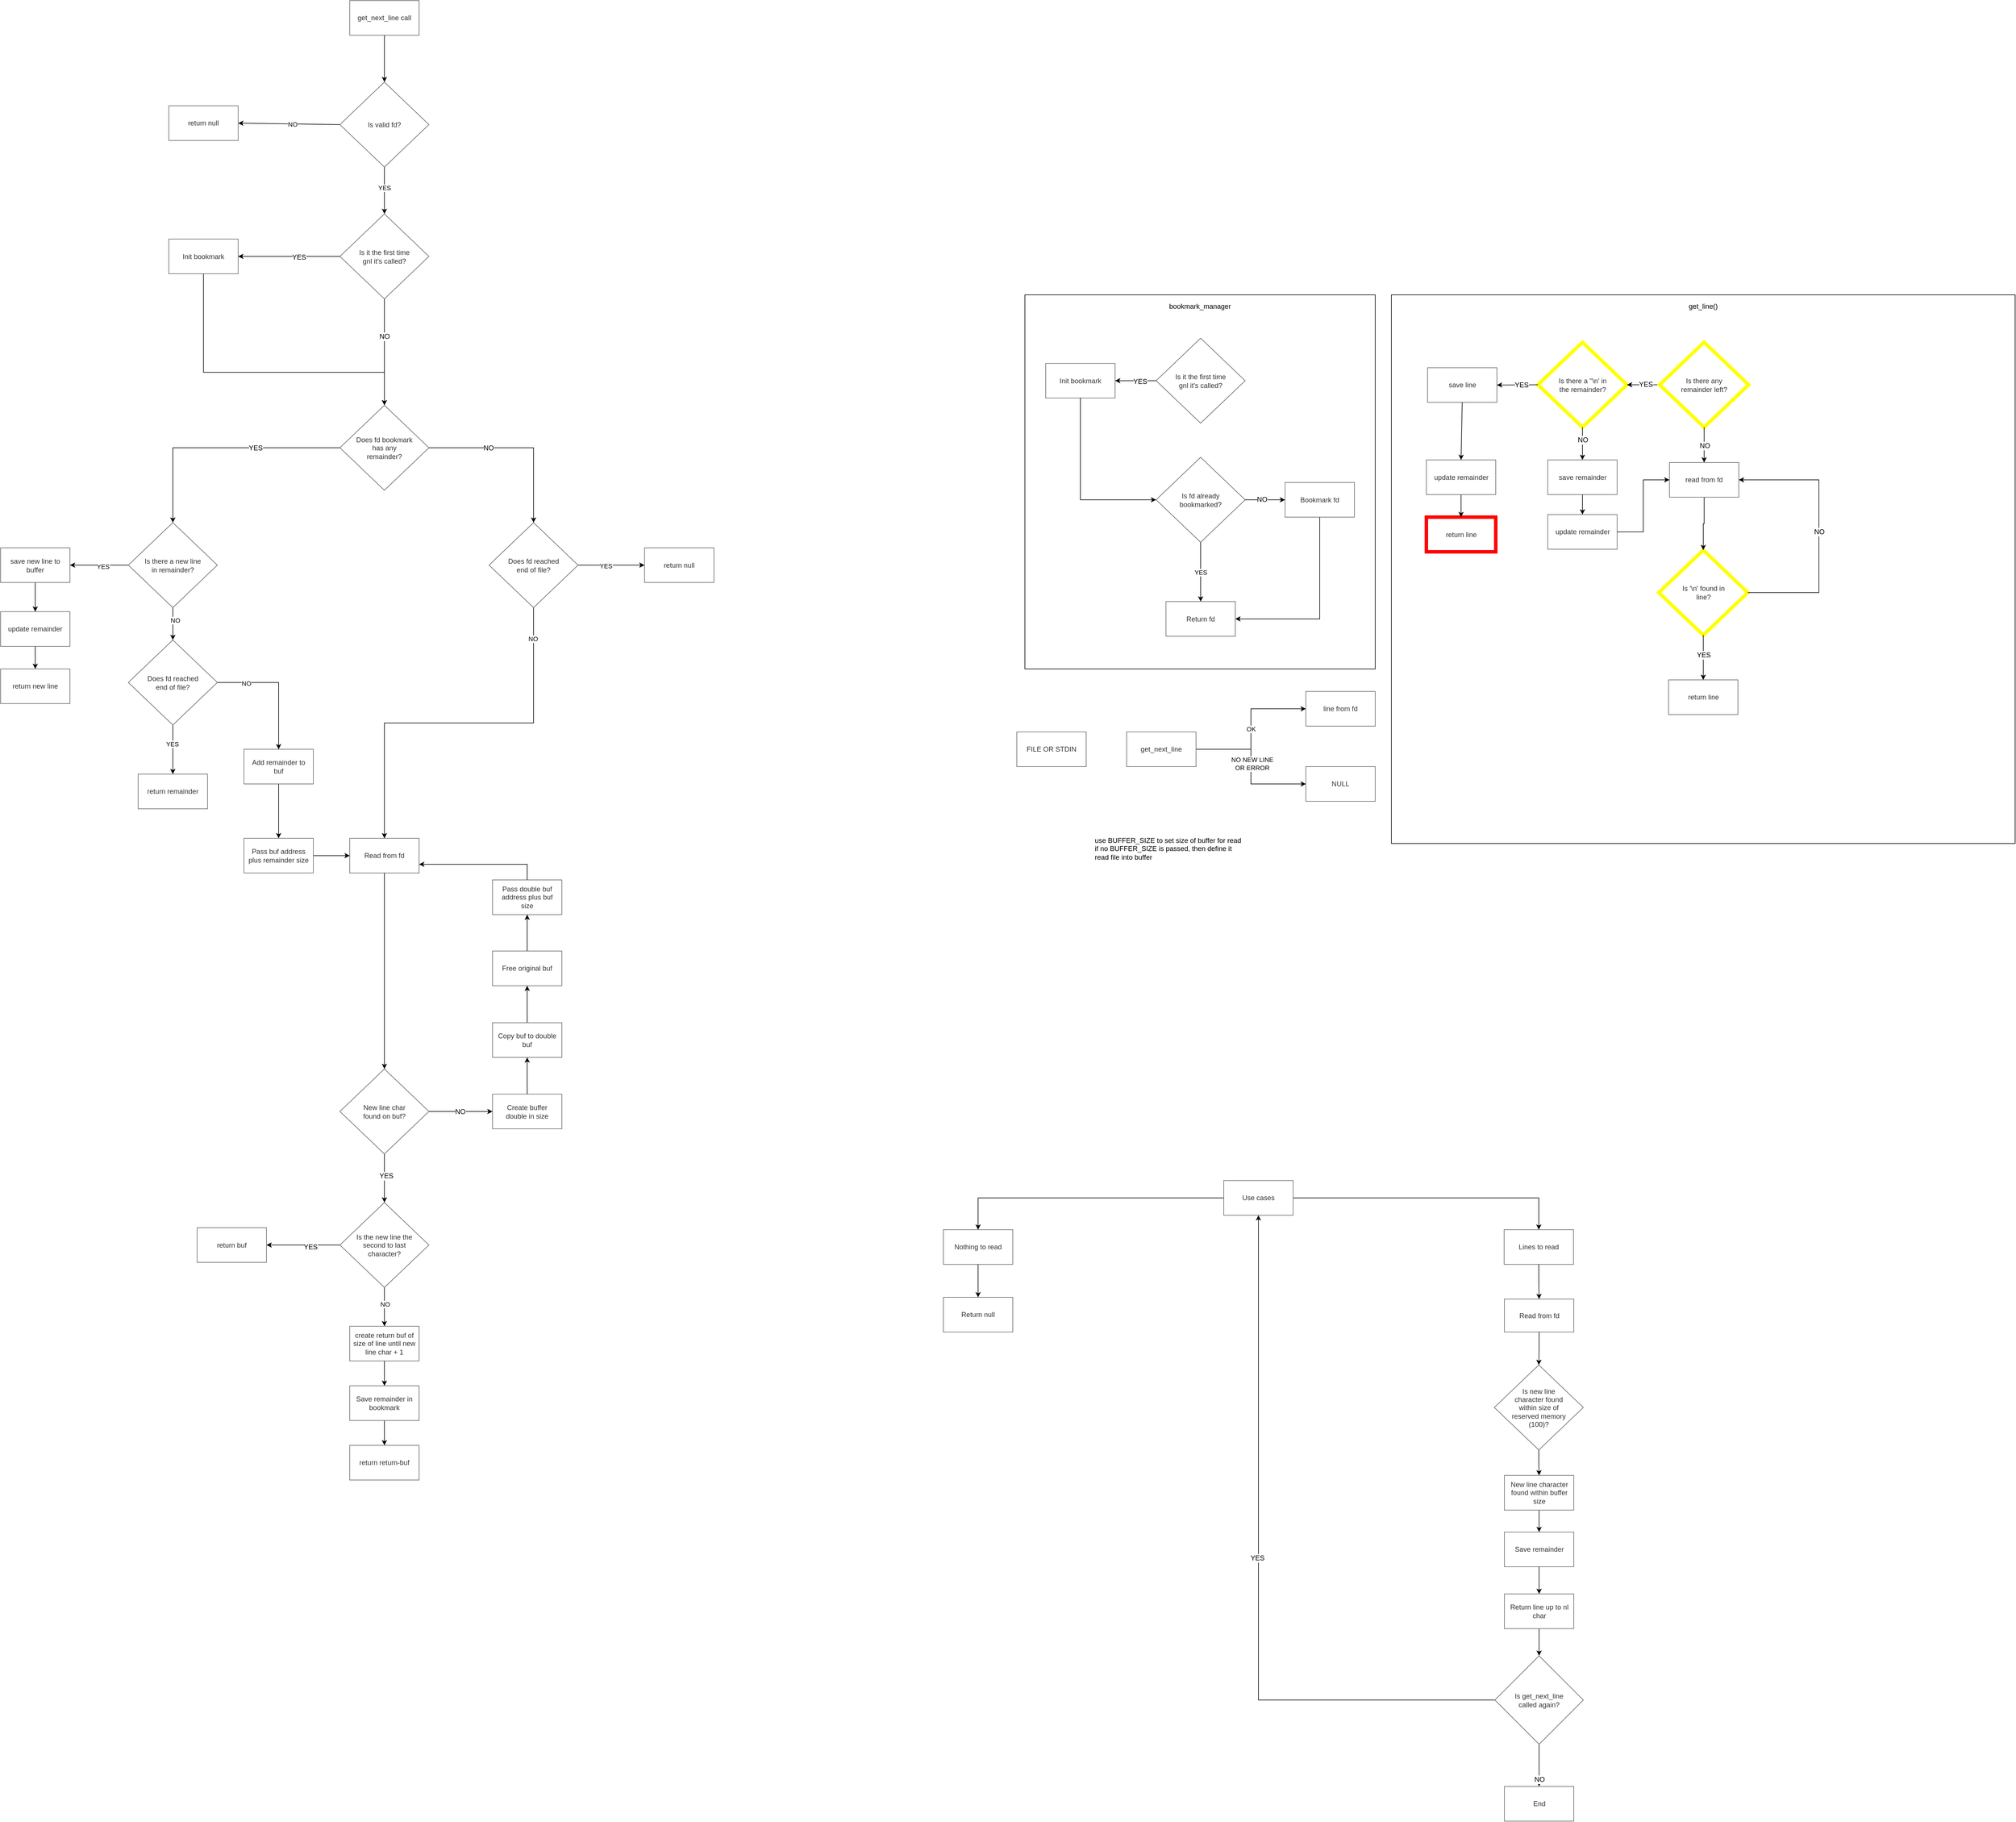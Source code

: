 <mxfile>
    <diagram name="Página-1" id="WJVSc9xlQSj55sSUPpFw">
        <mxGraphModel dx="2042" dy="3376" grid="0" gridSize="10" guides="1" tooltips="1" connect="1" arrows="1" fold="1" page="1" pageScale="1" pageWidth="827" pageHeight="1169" background="#ffffff" math="0" shadow="0">
            <root>
                <mxCell id="0"/>
                <mxCell id="1" parent="0"/>
                <mxCell id="wn6AxMTklVbPtlHy1Jbe-5" value="OK" style="edgeStyle=orthogonalEdgeStyle;rounded=0;orthogonalLoop=1;jettySize=auto;html=1;exitX=1;exitY=0.5;exitDx=0;exitDy=0;entryX=0;entryY=0.5;entryDx=0;entryDy=0;fontColor=#000000;labelBackgroundColor=#FFFFFF;" parent="1" source="wn6AxMTklVbPtlHy1Jbe-1" target="wn6AxMTklVbPtlHy1Jbe-2" edge="1">
                    <mxGeometry relative="1" as="geometry">
                        <Array as="points">
                            <mxPoint x="1937" y="-261"/>
                            <mxPoint x="1937" y="-331"/>
                        </Array>
                    </mxGeometry>
                </mxCell>
                <mxCell id="wn6AxMTklVbPtlHy1Jbe-6" style="edgeStyle=orthogonalEdgeStyle;rounded=0;orthogonalLoop=1;jettySize=auto;html=1;exitX=1;exitY=0.5;exitDx=0;exitDy=0;entryX=0;entryY=0.5;entryDx=0;entryDy=0;fontColor=#000000;labelBackgroundColor=#FFFFFF;" parent="1" source="wn6AxMTklVbPtlHy1Jbe-1" target="wn6AxMTklVbPtlHy1Jbe-3" edge="1">
                    <mxGeometry relative="1" as="geometry"/>
                </mxCell>
                <mxCell id="wn6AxMTklVbPtlHy1Jbe-7" value="NO NEW LINE&lt;br&gt;OR ERROR" style="edgeLabel;html=1;align=center;verticalAlign=middle;resizable=0;points=[];fontColor=#000000;labelBackgroundColor=#FFFFFF;" parent="wn6AxMTklVbPtlHy1Jbe-6" vertex="1" connectable="0">
                    <mxGeometry x="-0.138" y="2" relative="1" as="geometry">
                        <mxPoint y="12" as="offset"/>
                    </mxGeometry>
                </mxCell>
                <mxCell id="wn6AxMTklVbPtlHy1Jbe-10" style="edgeStyle=orthogonalEdgeStyle;rounded=0;orthogonalLoop=1;jettySize=auto;html=1;exitX=0;exitY=0.5;exitDx=0;exitDy=0;fontColor=#000000;labelBackgroundColor=#FFFFFF;strokeColor=#FFFFFF;" parent="1" source="wn6AxMTklVbPtlHy1Jbe-1" target="wn6AxMTklVbPtlHy1Jbe-8" edge="1">
                    <mxGeometry relative="1" as="geometry"/>
                </mxCell>
                <mxCell id="wn6AxMTklVbPtlHy1Jbe-1" value="get_next_line" style="rounded=0;whiteSpace=wrap;html=1;fontColor=#333333;labelBackgroundColor=#FFFFFF;strokeColor=#666666;fillColor=#FFFFFF;spacing=7;" parent="1" vertex="1">
                    <mxGeometry x="1722" y="-291" width="120" height="60" as="geometry"/>
                </mxCell>
                <mxCell id="wn6AxMTklVbPtlHy1Jbe-2" value="line from fd" style="rounded=0;whiteSpace=wrap;html=1;fontColor=#333333;labelBackgroundColor=#FFFFFF;fillColor=#FFFFFF;strokeColor=#666666;spacing=7;" parent="1" vertex="1">
                    <mxGeometry x="2032" y="-361" width="120" height="60" as="geometry"/>
                </mxCell>
                <mxCell id="wn6AxMTklVbPtlHy1Jbe-3" value="NULL" style="rounded=0;whiteSpace=wrap;html=1;fontColor=#333333;labelBackgroundColor=#FFFFFF;fillColor=#FFFFFF;strokeColor=#666666;spacing=7;" parent="1" vertex="1">
                    <mxGeometry x="2032" y="-231" width="120" height="60" as="geometry"/>
                </mxCell>
                <mxCell id="wn6AxMTklVbPtlHy1Jbe-8" value="FILE OR STDIN" style="rounded=0;whiteSpace=wrap;html=1;fontColor=#333333;labelBackgroundColor=#FFFFFF;strokeColor=#666666;fillColor=#FFFFFF;spacing=7;" parent="1" vertex="1">
                    <mxGeometry x="1532" y="-291" width="120" height="60" as="geometry"/>
                </mxCell>
                <mxCell id="wn6AxMTklVbPtlHy1Jbe-11" value="use BUFFER_SIZE to set size of buffer for read&lt;br&gt;if no BUFFER_SIZE is passed, then define it&lt;br&gt;read file into buffer&lt;br&gt;" style="text;html=1;strokeColor=none;fillColor=none;align=left;verticalAlign=top;whiteSpace=wrap;rounded=0;spacing=12;" parent="1" vertex="1">
                    <mxGeometry x="1655" y="-127" width="320" height="120" as="geometry"/>
                </mxCell>
                <mxCell id="13" style="edgeStyle=orthogonalEdgeStyle;rounded=0;html=1;exitX=0.5;exitY=1;exitDx=0;exitDy=0;entryX=0.5;entryY=0;entryDx=0;entryDy=0;labelBackgroundColor=#FFFFFF;strokeColor=#000000;fontFamily=Helvetica;fontSize=12;fontColor=#333333;" parent="1" source="3-mRH-yJR6cC4_X8FeAE-1" target="12" edge="1">
                    <mxGeometry relative="1" as="geometry"/>
                </mxCell>
                <mxCell id="3-mRH-yJR6cC4_X8FeAE-1" value="Nothing to read" style="rounded=0;whiteSpace=wrap;html=1;spacing=7;fontColor=#333333;labelBackgroundColor=#FFFFFF;fillColor=#FFFFFF;strokeColor=#666666;" parent="1" vertex="1">
                    <mxGeometry x="1405" y="570" width="120" height="60" as="geometry"/>
                </mxCell>
                <mxCell id="3-mRH-yJR6cC4_X8FeAE-17" style="edgeStyle=orthogonalEdgeStyle;rounded=0;orthogonalLoop=1;jettySize=auto;html=1;exitX=0.5;exitY=1;exitDx=0;exitDy=0;fontColor=#333333;labelBackgroundColor=#FFFFFF;fontSize=12;fillColor=#FFFFFF;strokeColor=#000000;spacing=7;entryX=0.5;entryY=0;entryDx=0;entryDy=0;" parent="1" source="3-mRH-yJR6cC4_X8FeAE-2" target="18" edge="1">
                    <mxGeometry relative="1" as="geometry"/>
                </mxCell>
                <mxCell id="3-mRH-yJR6cC4_X8FeAE-2" value="Lines to read" style="rounded=0;whiteSpace=wrap;html=1;spacing=7;fontColor=#333333;labelBackgroundColor=#FFFFFF;fillColor=#FFFFFF;strokeColor=#666666;" parent="1" vertex="1">
                    <mxGeometry x="2375" y="570" width="120" height="60" as="geometry"/>
                </mxCell>
                <mxCell id="3-mRH-yJR6cC4_X8FeAE-19" style="edgeStyle=orthogonalEdgeStyle;rounded=0;orthogonalLoop=1;jettySize=auto;html=1;exitX=0;exitY=0.5;exitDx=0;exitDy=0;entryX=0.5;entryY=0;entryDx=0;entryDy=0;fontColor=#000000;labelBackgroundColor=#FFFFFF;strokeColor=#000000;" parent="1" source="3-mRH-yJR6cC4_X8FeAE-12" target="3-mRH-yJR6cC4_X8FeAE-1" edge="1">
                    <mxGeometry relative="1" as="geometry"/>
                </mxCell>
                <mxCell id="3-mRH-yJR6cC4_X8FeAE-20" style="edgeStyle=orthogonalEdgeStyle;rounded=0;orthogonalLoop=1;jettySize=auto;html=1;exitX=1;exitY=0.5;exitDx=0;exitDy=0;entryX=0.5;entryY=0;entryDx=0;entryDy=0;fontColor=#000000;labelBackgroundColor=#FFFFFF;strokeColor=#000000;" parent="1" source="3-mRH-yJR6cC4_X8FeAE-12" target="3-mRH-yJR6cC4_X8FeAE-2" edge="1">
                    <mxGeometry relative="1" as="geometry"/>
                </mxCell>
                <mxCell id="3-mRH-yJR6cC4_X8FeAE-12" value="Use cases" style="rounded=0;whiteSpace=wrap;html=1;spacing=7;fontColor=#333333;labelBackgroundColor=#FFFFFF;fillColor=#FFFFFF;strokeColor=#666666;" parent="1" vertex="1">
                    <mxGeometry x="1890" y="485" width="120" height="60" as="geometry"/>
                </mxCell>
                <mxCell id="5" style="edgeStyle=orthogonalEdgeStyle;rounded=0;html=1;exitX=0.5;exitY=1;exitDx=0;exitDy=0;labelBackgroundColor=#FFFFFF;strokeColor=#000000;fontFamily=Helvetica;fontSize=12;fontColor=#333333;" parent="1" source="3-mRH-yJR6cC4_X8FeAE-15" target="2" edge="1">
                    <mxGeometry relative="1" as="geometry"/>
                </mxCell>
                <mxCell id="3-mRH-yJR6cC4_X8FeAE-15" value="New line character found within buffer size" style="rounded=0;whiteSpace=wrap;html=1;spacing=7;labelBackgroundColor=#FFFFFF;fillColor=#FFFFFF;fontColor=#333333;strokeColor=#666666;" parent="1" vertex="1">
                    <mxGeometry x="2375.5" y="995" width="120" height="60" as="geometry"/>
                </mxCell>
                <mxCell id="7" style="edgeStyle=orthogonalEdgeStyle;rounded=0;html=1;exitX=0.5;exitY=1;exitDx=0;exitDy=0;labelBackgroundColor=#FFFFFF;strokeColor=#000000;fontFamily=Helvetica;fontSize=12;fontColor=#333333;" parent="1" source="2" target="6" edge="1">
                    <mxGeometry relative="1" as="geometry"/>
                </mxCell>
                <mxCell id="2" value="Save remainder" style="rounded=0;whiteSpace=wrap;html=1;spacing=7;labelBackgroundColor=#FFFFFF;fillColor=#FFFFFF;fontColor=#333333;strokeColor=#666666;" parent="1" vertex="1">
                    <mxGeometry x="2375.5" y="1093" width="120" height="60" as="geometry"/>
                </mxCell>
                <mxCell id="10" style="edgeStyle=orthogonalEdgeStyle;rounded=0;html=1;exitX=0.5;exitY=1;exitDx=0;exitDy=0;labelBackgroundColor=#FFFFFF;strokeColor=#000000;fontFamily=Helvetica;fontSize=12;fontColor=#333333;" parent="1" source="6" target="9" edge="1">
                    <mxGeometry relative="1" as="geometry"/>
                </mxCell>
                <mxCell id="6" value="Return line up to nl char" style="rounded=0;whiteSpace=wrap;html=1;spacing=7;labelBackgroundColor=#FFFFFF;fillColor=#FFFFFF;fontColor=#333333;strokeColor=#666666;" parent="1" vertex="1">
                    <mxGeometry x="2375.5" y="1200" width="120" height="60" as="geometry"/>
                </mxCell>
                <mxCell id="11" style="edgeStyle=orthogonalEdgeStyle;rounded=0;html=1;exitX=0;exitY=0.5;exitDx=0;exitDy=0;entryX=0.5;entryY=1;entryDx=0;entryDy=0;labelBackgroundColor=#FFFFFF;strokeColor=#000000;fontFamily=Helvetica;fontSize=12;fontColor=#333333;" parent="1" source="9" target="3-mRH-yJR6cC4_X8FeAE-12" edge="1">
                    <mxGeometry relative="1" as="geometry"/>
                </mxCell>
                <mxCell id="14" value="YES" style="edgeLabel;html=1;align=center;verticalAlign=middle;resizable=0;points=[];fontSize=12;fontFamily=Helvetica;fontColor=#000000;labelBackgroundColor=#FFFFFF;" parent="11" vertex="1" connectable="0">
                    <mxGeometry x="0.05" y="2" relative="1" as="geometry">
                        <mxPoint as="offset"/>
                    </mxGeometry>
                </mxCell>
                <mxCell id="15" style="edgeStyle=orthogonalEdgeStyle;rounded=0;html=1;entryX=0.5;entryY=0;entryDx=0;entryDy=0;labelBackgroundColor=#FFFFFF;strokeColor=#000000;fontFamily=Helvetica;fontSize=12;fontColor=#000000;" parent="1" source="9" target="17" edge="1">
                    <mxGeometry relative="1" as="geometry"/>
                </mxCell>
                <mxCell id="16" value="NO" style="edgeLabel;html=1;align=center;verticalAlign=middle;resizable=0;points=[];fontSize=12;fontFamily=Helvetica;fontColor=#000000;labelBackgroundColor=#FFFFFF;" parent="15" vertex="1" connectable="0">
                    <mxGeometry x="-0.567" y="-1" relative="1" as="geometry">
                        <mxPoint x="1" y="45" as="offset"/>
                    </mxGeometry>
                </mxCell>
                <mxCell id="9" value="Is get_next_line called again?" style="rhombus;whiteSpace=wrap;html=1;rounded=0;labelBackgroundColor=#FFFFFF;strokeColor=#666666;fontFamily=Helvetica;fontSize=12;fontColor=#333333;fillColor=#FFFFFF;spacing=20;" parent="1" vertex="1">
                    <mxGeometry x="2359" y="1307" width="153" height="153" as="geometry"/>
                </mxCell>
                <mxCell id="12" value="Return null" style="rounded=0;whiteSpace=wrap;html=1;spacing=7;fontColor=#333333;labelBackgroundColor=#FFFFFF;fillColor=#FFFFFF;strokeColor=#666666;" parent="1" vertex="1">
                    <mxGeometry x="1405" y="687" width="120" height="60" as="geometry"/>
                </mxCell>
                <mxCell id="17" value="End" style="rounded=0;whiteSpace=wrap;html=1;spacing=7;fontColor=#333333;labelBackgroundColor=#FFFFFF;fillColor=#FFFFFF;strokeColor=#666666;" parent="1" vertex="1">
                    <mxGeometry x="2375.5" y="1533" width="120" height="60" as="geometry"/>
                </mxCell>
                <mxCell id="19" style="edgeStyle=orthogonalEdgeStyle;rounded=0;html=1;exitX=0.5;exitY=1;exitDx=0;exitDy=0;entryX=0.5;entryY=0;entryDx=0;entryDy=0;labelBackgroundColor=#FFFFFF;strokeColor=#000000;fontFamily=Helvetica;fontSize=12;fontColor=#000000;" parent="1" source="18" target="20" edge="1">
                    <mxGeometry relative="1" as="geometry"/>
                </mxCell>
                <mxCell id="18" value="Read from fd" style="rounded=0;whiteSpace=wrap;html=1;spacing=7;labelBackgroundColor=#FFFFFF;fillColor=#FFFFFF;fontColor=#333333;strokeColor=#666666;" parent="1" vertex="1">
                    <mxGeometry x="2375.5" y="690" width="120" height="57" as="geometry"/>
                </mxCell>
                <mxCell id="21" style="edgeStyle=orthogonalEdgeStyle;rounded=0;html=1;exitX=0.5;exitY=1;exitDx=0;exitDy=0;entryX=0.5;entryY=0;entryDx=0;entryDy=0;labelBackgroundColor=#FFFFFF;strokeColor=#000000;fontFamily=Helvetica;fontSize=12;fontColor=#000000;" parent="1" source="20" target="3-mRH-yJR6cC4_X8FeAE-15" edge="1">
                    <mxGeometry relative="1" as="geometry"/>
                </mxCell>
                <mxCell id="20" value="Is new line character found within size of reserved memory (100)?" style="rhombus;whiteSpace=wrap;html=1;rounded=0;labelBackgroundColor=none;strokeColor=#666666;fontFamily=Helvetica;fontSize=12;fontColor=#333333;fillColor=#FFFFFF;spacing=29;" parent="1" vertex="1">
                    <mxGeometry x="2358" y="804" width="154" height="147" as="geometry"/>
                </mxCell>
                <mxCell id="26" style="edgeStyle=orthogonalEdgeStyle;rounded=0;html=1;entryX=1;entryY=0.5;entryDx=0;entryDy=0;labelBackgroundColor=#FFFFFF;strokeColor=#000000;fontFamily=Helvetica;fontSize=12;fontColor=#000000;" parent="1" source="23" target="25" edge="1">
                    <mxGeometry relative="1" as="geometry"/>
                </mxCell>
                <mxCell id="27" value="YES" style="edgeLabel;html=1;align=center;verticalAlign=middle;resizable=0;points=[];fontSize=12;fontFamily=Helvetica;fontColor=#000000;labelBackgroundColor=#FFFFFF;" parent="26" vertex="1" connectable="0">
                    <mxGeometry x="-0.174" y="3" relative="1" as="geometry">
                        <mxPoint x="1" y="-2" as="offset"/>
                    </mxGeometry>
                </mxCell>
                <mxCell id="29" style="edgeStyle=orthogonalEdgeStyle;rounded=0;html=1;exitX=0.5;exitY=1;exitDx=0;exitDy=0;labelBackgroundColor=#FFFFFF;strokeColor=#000000;fontFamily=Helvetica;fontSize=12;fontColor=#000000;" parent="1" source="23" target="37" edge="1">
                    <mxGeometry relative="1" as="geometry">
                        <mxPoint x="438" y="-951" as="targetPoint"/>
                    </mxGeometry>
                </mxCell>
                <mxCell id="30" value="NO" style="edgeLabel;html=1;align=center;verticalAlign=middle;resizable=0;points=[];fontSize=12;fontFamily=Helvetica;fontColor=#000000;labelBackgroundColor=#FFFFFF;" parent="29" vertex="1" connectable="0">
                    <mxGeometry x="-0.292" relative="1" as="geometry">
                        <mxPoint as="offset"/>
                    </mxGeometry>
                </mxCell>
                <mxCell id="23" value="Is it the first time gnl it's called?" style="rhombus;whiteSpace=wrap;html=1;rounded=0;labelBackgroundColor=none;strokeColor=#666666;fontFamily=Helvetica;fontSize=12;fontColor=#333333;fillColor=#FFFFFF;spacing=29;" parent="1" vertex="1">
                    <mxGeometry x="361" y="-1187" width="154" height="147" as="geometry"/>
                </mxCell>
                <mxCell id="35" style="edgeStyle=orthogonalEdgeStyle;rounded=0;html=1;exitX=0.5;exitY=1;exitDx=0;exitDy=0;entryX=0.5;entryY=0;entryDx=0;entryDy=0;labelBackgroundColor=#FFFFFF;strokeColor=#000000;fontFamily=Helvetica;fontSize=12;fontColor=#000000;" parent="1" source="25" target="37" edge="1">
                    <mxGeometry relative="1" as="geometry">
                        <mxPoint x="361" y="-877.5" as="targetPoint"/>
                        <Array as="points">
                            <mxPoint x="125" y="-913"/>
                            <mxPoint x="438" y="-913"/>
                        </Array>
                    </mxGeometry>
                </mxCell>
                <mxCell id="25" value="Init bookmark" style="rounded=0;whiteSpace=wrap;html=1;spacing=7;fontColor=#333333;labelBackgroundColor=#FFFFFF;fillColor=#FFFFFF;strokeColor=#666666;" parent="1" vertex="1">
                    <mxGeometry x="65" y="-1143.5" width="120" height="60" as="geometry"/>
                </mxCell>
                <mxCell id="41" style="edgeStyle=orthogonalEdgeStyle;rounded=0;html=1;exitX=1;exitY=0.5;exitDx=0;exitDy=0;labelBackgroundColor=#FFFFFF;strokeColor=#000000;fontFamily=Helvetica;fontSize=12;fontColor=#000000;" parent="1" source="37" target="189" edge="1">
                    <mxGeometry relative="1" as="geometry">
                        <mxPoint x="438" y="-149" as="targetPoint"/>
                    </mxGeometry>
                </mxCell>
                <mxCell id="42" value="NO" style="edgeLabel;html=1;align=center;verticalAlign=middle;resizable=0;points=[];fontSize=12;fontFamily=Helvetica;fontColor=#000000;labelBackgroundColor=#FFFFFF;" parent="41" vertex="1" connectable="0">
                    <mxGeometry x="0.051" y="2" relative="1" as="geometry">
                        <mxPoint x="-60" y="2" as="offset"/>
                    </mxGeometry>
                </mxCell>
                <mxCell id="44" value="YES" style="edgeStyle=orthogonalEdgeStyle;rounded=0;html=1;exitX=0;exitY=0.5;exitDx=0;exitDy=0;labelBackgroundColor=#FFFFFF;strokeColor=#000000;fontFamily=Helvetica;fontSize=12;fontColor=#000000;" parent="1" target="175" edge="1" source="37">
                    <mxGeometry x="-0.306" relative="1" as="geometry">
                        <mxPoint x="362" y="-322.5" as="sourcePoint"/>
                        <mxPoint x="149" y="-149" as="targetPoint"/>
                        <mxPoint x="-1" as="offset"/>
                    </mxGeometry>
                </mxCell>
                <mxCell id="37" value="Does fd bookmark has any remainder?" style="rhombus;whiteSpace=wrap;html=1;rounded=0;labelBackgroundColor=none;strokeColor=#666666;fontFamily=Helvetica;fontSize=12;fontColor=#333333;fillColor=#FFFFFF;spacing=29;" parent="1" vertex="1">
                    <mxGeometry x="361" y="-856" width="154" height="147" as="geometry"/>
                </mxCell>
                <mxCell id="47" style="edgeStyle=orthogonalEdgeStyle;rounded=0;html=1;exitX=0.5;exitY=1;exitDx=0;exitDy=0;labelBackgroundColor=#FFFFFF;strokeColor=#000000;fontFamily=Helvetica;fontSize=12;fontColor=#000000;" parent="1" source="40" target="46" edge="1">
                    <mxGeometry relative="1" as="geometry"/>
                </mxCell>
                <mxCell id="40" value="Read from fd" style="rounded=0;whiteSpace=wrap;html=1;spacing=7;fontColor=#333333;labelBackgroundColor=#FFFFFF;fillColor=#FFFFFF;strokeColor=#666666;" parent="1" vertex="1">
                    <mxGeometry x="378" y="-107" width="120" height="60" as="geometry"/>
                </mxCell>
                <mxCell id="49" style="edgeStyle=orthogonalEdgeStyle;rounded=0;html=1;entryX=0;entryY=0.5;entryDx=0;entryDy=0;labelBackgroundColor=#FFFFFF;strokeColor=#000000;fontFamily=Helvetica;fontSize=12;fontColor=#000000;" parent="1" source="46" target="48" edge="1">
                    <mxGeometry relative="1" as="geometry"/>
                </mxCell>
                <mxCell id="50" value="NO" style="edgeLabel;html=1;align=center;verticalAlign=middle;resizable=0;points=[];fontSize=12;fontFamily=Helvetica;fontColor=#000000;labelBackgroundColor=#FFFFFF;" parent="49" vertex="1" connectable="0">
                    <mxGeometry x="-0.021" relative="1" as="geometry">
                        <mxPoint as="offset"/>
                    </mxGeometry>
                </mxCell>
                <mxCell id="79" style="edgeStyle=orthogonalEdgeStyle;rounded=0;html=1;exitX=0.5;exitY=1;exitDx=0;exitDy=0;entryX=0.5;entryY=0;entryDx=0;entryDy=0;labelBackgroundColor=#FFFFFF;strokeColor=#000000;fontFamily=Helvetica;fontSize=12;fontColor=#000000;" parent="1" source="46" target="81" edge="1">
                    <mxGeometry relative="1" as="geometry">
                        <mxPoint x="437" y="519" as="targetPoint"/>
                    </mxGeometry>
                </mxCell>
                <mxCell id="80" value="YES" style="edgeLabel;html=1;align=center;verticalAlign=middle;resizable=0;points=[];fontSize=12;fontFamily=Helvetica;fontColor=#000000;labelBackgroundColor=#FFFFFF;" parent="79" vertex="1" connectable="0">
                    <mxGeometry x="-0.1" y="3" relative="1" as="geometry">
                        <mxPoint as="offset"/>
                    </mxGeometry>
                </mxCell>
                <mxCell id="46" value="New line char found on buf?" style="rhombus;whiteSpace=wrap;html=1;rounded=0;labelBackgroundColor=none;strokeColor=#666666;fontFamily=Helvetica;fontSize=12;fontColor=#333333;fillColor=#FFFFFF;spacing=29;" parent="1" vertex="1">
                    <mxGeometry x="361" y="292" width="154" height="147" as="geometry"/>
                </mxCell>
                <mxCell id="52" style="edgeStyle=orthogonalEdgeStyle;rounded=0;html=1;exitX=0.5;exitY=0;exitDx=0;exitDy=0;labelBackgroundColor=#FFFFFF;strokeColor=#000000;fontFamily=Helvetica;fontSize=12;fontColor=#000000;" parent="1" source="48" target="51" edge="1">
                    <mxGeometry relative="1" as="geometry"/>
                </mxCell>
                <mxCell id="48" value="Create buffer double in size" style="rounded=0;whiteSpace=wrap;html=1;spacing=7;fontColor=#333333;labelBackgroundColor=#FFFFFF;fillColor=#FFFFFF;strokeColor=#666666;" parent="1" vertex="1">
                    <mxGeometry x="625" y="335.5" width="120" height="60" as="geometry"/>
                </mxCell>
                <mxCell id="74" style="edgeStyle=orthogonalEdgeStyle;rounded=0;html=1;exitX=0.5;exitY=0;exitDx=0;exitDy=0;entryX=0.5;entryY=1;entryDx=0;entryDy=0;labelBackgroundColor=#FFFFFF;strokeColor=#000000;fontFamily=Helvetica;fontSize=12;fontColor=#000000;" parent="1" source="51" target="76" edge="1">
                    <mxGeometry relative="1" as="geometry"/>
                </mxCell>
                <mxCell id="51" value="Copy buf to double buf" style="rounded=0;whiteSpace=wrap;html=1;spacing=7;fontColor=#333333;labelBackgroundColor=#FFFFFF;fillColor=#FFFFFF;strokeColor=#666666;" parent="1" vertex="1">
                    <mxGeometry x="625" y="212" width="120" height="60" as="geometry"/>
                </mxCell>
                <mxCell id="61" style="edgeStyle=orthogonalEdgeStyle;rounded=0;html=1;exitX=0.5;exitY=1;exitDx=0;exitDy=0;entryX=0.5;entryY=0;entryDx=0;entryDy=0;labelBackgroundColor=#FFFFFF;strokeColor=#000000;fontFamily=Helvetica;fontSize=12;fontColor=#000000;" parent="1" source="57" target="64" edge="1">
                    <mxGeometry relative="1" as="geometry"/>
                </mxCell>
                <mxCell id="57" value="Add remainder to buf" style="rounded=0;whiteSpace=wrap;html=1;spacing=7;fontColor=#333333;labelBackgroundColor=#FFFFFF;fillColor=#FFFFFF;strokeColor=#666666;" parent="1" vertex="1">
                    <mxGeometry x="195" y="-261" width="120" height="60" as="geometry"/>
                </mxCell>
                <mxCell id="72" style="edgeStyle=orthogonalEdgeStyle;rounded=0;html=1;exitX=1;exitY=0.5;exitDx=0;exitDy=0;entryX=0;entryY=0.5;entryDx=0;entryDy=0;labelBackgroundColor=#FFFFFF;strokeColor=#000000;fontFamily=Helvetica;fontSize=12;fontColor=#000000;" parent="1" source="64" target="40" edge="1">
                    <mxGeometry relative="1" as="geometry"/>
                </mxCell>
                <mxCell id="64" value="Pass buf address plus remainder size" style="rounded=0;whiteSpace=wrap;html=1;spacing=7;fontColor=#333333;labelBackgroundColor=#FFFFFF;fillColor=#FFFFFF;strokeColor=#666666;" parent="1" vertex="1">
                    <mxGeometry x="195" y="-107" width="120" height="60" as="geometry"/>
                </mxCell>
                <mxCell id="75" style="edgeStyle=orthogonalEdgeStyle;rounded=0;html=1;exitX=0.5;exitY=0;exitDx=0;exitDy=0;entryX=1;entryY=0.75;entryDx=0;entryDy=0;labelBackgroundColor=#FFFFFF;strokeColor=#000000;fontFamily=Helvetica;fontSize=12;fontColor=#000000;" parent="1" source="73" target="40" edge="1">
                    <mxGeometry relative="1" as="geometry"/>
                </mxCell>
                <mxCell id="73" value="Pass double buf address plus buf size" style="rounded=0;whiteSpace=wrap;html=1;spacing=7;fontColor=#333333;labelBackgroundColor=#FFFFFF;fillColor=#FFFFFF;strokeColor=#666666;" parent="1" vertex="1">
                    <mxGeometry x="625" y="-35" width="120" height="60" as="geometry"/>
                </mxCell>
                <mxCell id="77" style="edgeStyle=orthogonalEdgeStyle;rounded=0;html=1;exitX=0.5;exitY=0;exitDx=0;exitDy=0;entryX=0.5;entryY=1;entryDx=0;entryDy=0;labelBackgroundColor=#FFFFFF;strokeColor=#000000;fontFamily=Helvetica;fontSize=12;fontColor=#000000;" parent="1" source="76" target="73" edge="1">
                    <mxGeometry relative="1" as="geometry"/>
                </mxCell>
                <mxCell id="76" value="Free original buf" style="rounded=0;whiteSpace=wrap;html=1;spacing=7;fontColor=#333333;labelBackgroundColor=#FFFFFF;fillColor=#FFFFFF;strokeColor=#666666;" parent="1" vertex="1">
                    <mxGeometry x="625" y="88" width="120" height="60" as="geometry"/>
                </mxCell>
                <mxCell id="83" style="edgeStyle=orthogonalEdgeStyle;rounded=0;html=1;exitX=0;exitY=0.5;exitDx=0;exitDy=0;entryX=1;entryY=0.5;entryDx=0;entryDy=0;labelBackgroundColor=#FFFFFF;strokeColor=#000000;fontFamily=Helvetica;fontSize=12;fontColor=#000000;" parent="1" source="81" target="82" edge="1">
                    <mxGeometry relative="1" as="geometry"/>
                </mxCell>
                <mxCell id="84" value="YES" style="edgeLabel;html=1;align=center;verticalAlign=middle;resizable=0;points=[];fontSize=12;fontFamily=Helvetica;fontColor=#000000;labelBackgroundColor=#FFFFFF;" parent="83" vertex="1" connectable="0">
                    <mxGeometry x="-0.177" y="3" relative="1" as="geometry">
                        <mxPoint x="1" as="offset"/>
                    </mxGeometry>
                </mxCell>
                <mxCell id="86" style="edgeStyle=orthogonalEdgeStyle;rounded=0;html=1;exitX=0.5;exitY=1;exitDx=0;exitDy=0;entryX=0.5;entryY=0;entryDx=0;entryDy=0;labelBackgroundColor=#FFFFFF;strokeColor=#000000;fontFamily=Helvetica;fontSize=12;fontColor=#000000;" parent="1" source="81" target="85" edge="1">
                    <mxGeometry relative="1" as="geometry"/>
                </mxCell>
                <mxCell id="99" value="NO" style="edgeLabel;html=1;align=center;verticalAlign=middle;resizable=0;points=[];fontSize=11;fontFamily=Helvetica;fontColor=#000000;labelBackgroundColor=#FFFFFF;" parent="86" vertex="1" connectable="0">
                    <mxGeometry x="-0.14" y="1" relative="1" as="geometry">
                        <mxPoint as="offset"/>
                    </mxGeometry>
                </mxCell>
                <mxCell id="81" value="Is the new line the second to last character?" style="rhombus;whiteSpace=wrap;html=1;rounded=0;labelBackgroundColor=none;strokeColor=#666666;fontFamily=Helvetica;fontSize=12;fontColor=#333333;fillColor=#FFFFFF;spacing=29;" parent="1" vertex="1">
                    <mxGeometry x="361" y="523" width="154" height="147" as="geometry"/>
                </mxCell>
                <mxCell id="82" value="return buf" style="rounded=0;whiteSpace=wrap;html=1;spacing=7;fontColor=#333333;labelBackgroundColor=#FFFFFF;fillColor=#FFFFFF;strokeColor=#666666;" parent="1" vertex="1">
                    <mxGeometry x="114" y="566.5" width="120" height="60" as="geometry"/>
                </mxCell>
                <mxCell id="88" style="edgeStyle=orthogonalEdgeStyle;rounded=0;html=1;exitX=0.5;exitY=1;exitDx=0;exitDy=0;entryX=0.5;entryY=0;entryDx=0;entryDy=0;labelBackgroundColor=#FFFFFF;strokeColor=#000000;fontFamily=Helvetica;fontSize=12;fontColor=#000000;" parent="1" source="85" target="87" edge="1">
                    <mxGeometry relative="1" as="geometry"/>
                </mxCell>
                <mxCell id="85" value="create return buf of size of line until new line char + 1" style="rounded=0;whiteSpace=wrap;html=1;spacing=7;fontColor=#333333;labelBackgroundColor=#FFFFFF;fillColor=#FFFFFF;strokeColor=#666666;" parent="1" vertex="1">
                    <mxGeometry x="378" y="737" width="120" height="60" as="geometry"/>
                </mxCell>
                <mxCell id="90" style="edgeStyle=orthogonalEdgeStyle;rounded=0;html=1;exitX=0.5;exitY=1;exitDx=0;exitDy=0;entryX=0.5;entryY=0;entryDx=0;entryDy=0;labelBackgroundColor=#FFFFFF;strokeColor=#000000;fontFamily=Helvetica;fontSize=12;fontColor=#000000;" parent="1" source="87" target="89" edge="1">
                    <mxGeometry relative="1" as="geometry"/>
                </mxCell>
                <mxCell id="87" value="Save remainder in bookmark" style="rounded=0;whiteSpace=wrap;html=1;spacing=7;fontColor=#333333;labelBackgroundColor=#FFFFFF;fillColor=#FFFFFF;strokeColor=#666666;" parent="1" vertex="1">
                    <mxGeometry x="378" y="840" width="120" height="60" as="geometry"/>
                </mxCell>
                <mxCell id="89" value="return return-buf" style="rounded=0;whiteSpace=wrap;html=1;spacing=7;fontColor=#333333;labelBackgroundColor=#FFFFFF;fillColor=#FFFFFF;strokeColor=#666666;" parent="1" vertex="1">
                    <mxGeometry x="378" y="943" width="120" height="60" as="geometry"/>
                </mxCell>
                <mxCell id="93" style="edgeStyle=none;html=1;exitX=0.5;exitY=1;exitDx=0;exitDy=0;entryX=0.5;entryY=0;entryDx=0;entryDy=0;strokeColor=#000000;" parent="1" source="91" target="92" edge="1">
                    <mxGeometry relative="1" as="geometry"/>
                </mxCell>
                <mxCell id="91" value="get_next_line call" style="rounded=0;whiteSpace=wrap;html=1;spacing=7;fontColor=#333333;labelBackgroundColor=#FFFFFF;fillColor=#FFFFFF;strokeColor=#666666;" parent="1" vertex="1">
                    <mxGeometry x="378" y="-1556" width="120" height="60" as="geometry"/>
                </mxCell>
                <mxCell id="95" style="edgeStyle=none;shape=connector;rounded=1;html=1;exitX=0;exitY=0.5;exitDx=0;exitDy=0;entryX=1;entryY=0.5;entryDx=0;entryDy=0;labelBackgroundColor=default;strokeColor=#000000;fontFamily=Helvetica;fontSize=11;fontColor=default;endArrow=classic;" parent="1" source="92" target="94" edge="1">
                    <mxGeometry relative="1" as="geometry"/>
                </mxCell>
                <mxCell id="97" value="NO" style="edgeLabel;html=1;align=center;verticalAlign=middle;resizable=0;points=[];fontSize=11;fontFamily=Helvetica;fontColor=#000000;labelBackgroundColor=#FFFFFF;" parent="95" vertex="1" connectable="0">
                    <mxGeometry x="-0.167" y="-3" relative="1" as="geometry">
                        <mxPoint x="-9" y="3" as="offset"/>
                    </mxGeometry>
                </mxCell>
                <mxCell id="96" style="edgeStyle=orthogonalEdgeStyle;shape=connector;rounded=1;html=1;exitX=0.5;exitY=1;exitDx=0;exitDy=0;labelBackgroundColor=default;strokeColor=#000000;fontFamily=Helvetica;fontSize=11;fontColor=default;endArrow=classic;entryX=0.5;entryY=0;entryDx=0;entryDy=0;" parent="1" source="92" target="23" edge="1">
                    <mxGeometry relative="1" as="geometry">
                        <mxPoint x="438" y="-993" as="targetPoint"/>
                    </mxGeometry>
                </mxCell>
                <mxCell id="98" value="YES" style="edgeLabel;html=1;align=center;verticalAlign=middle;resizable=0;points=[];fontSize=11;fontFamily=Helvetica;fontColor=#000000;labelBackgroundColor=#FFFFFF;" parent="96" vertex="1" connectable="0">
                    <mxGeometry x="-0.105" relative="1" as="geometry">
                        <mxPoint as="offset"/>
                    </mxGeometry>
                </mxCell>
                <mxCell id="92" value="Is valid fd?" style="rhombus;whiteSpace=wrap;html=1;rounded=0;labelBackgroundColor=none;strokeColor=#666666;fontFamily=Helvetica;fontSize=12;fontColor=#333333;fillColor=#FFFFFF;spacing=29;" parent="1" vertex="1">
                    <mxGeometry x="361" y="-1415" width="154" height="147" as="geometry"/>
                </mxCell>
                <mxCell id="94" value="return null" style="rounded=0;whiteSpace=wrap;html=1;spacing=7;fontColor=#333333;labelBackgroundColor=#FFFFFF;fillColor=#FFFFFF;strokeColor=#666666;" parent="1" vertex="1">
                    <mxGeometry x="65" y="-1374" width="120" height="60" as="geometry"/>
                </mxCell>
                <mxCell id="110" value="" style="group" parent="1" vertex="1" connectable="0">
                    <mxGeometry x="1546" y="-1047" width="606" height="647" as="geometry"/>
                </mxCell>
                <mxCell id="100" value="bookmark_manager" style="rounded=0;whiteSpace=wrap;html=1;fillColor=#FFFFFF;strokeColor=#000000;fontColor=#000000;verticalAlign=top;spacing=8;" parent="110" vertex="1">
                    <mxGeometry width="606" height="647" as="geometry"/>
                </mxCell>
                <mxCell id="103" value="Is it the first time gnl it's called?" style="rhombus;whiteSpace=wrap;html=1;rounded=0;labelBackgroundColor=none;strokeColor=#666666;fontFamily=Helvetica;fontSize=12;fontColor=#333333;fillColor=#FFFFFF;spacing=29;" parent="110" vertex="1">
                    <mxGeometry x="227" y="75" width="154" height="147" as="geometry"/>
                </mxCell>
                <mxCell id="105" value="Init bookmark" style="rounded=0;whiteSpace=wrap;html=1;spacing=7;fontColor=#333333;labelBackgroundColor=#FFFFFF;fillColor=#FFFFFF;strokeColor=#666666;" parent="110" vertex="1">
                    <mxGeometry x="36" y="118.5" width="120" height="60" as="geometry"/>
                </mxCell>
                <mxCell id="101" style="edgeStyle=orthogonalEdgeStyle;rounded=0;html=1;entryX=1;entryY=0.5;entryDx=0;entryDy=0;labelBackgroundColor=#FFFFFF;strokeColor=#000000;fontFamily=Helvetica;fontSize=12;fontColor=#000000;" parent="110" source="103" target="105" edge="1">
                    <mxGeometry relative="1" as="geometry"/>
                </mxCell>
                <mxCell id="102" value="YES" style="edgeLabel;html=1;align=center;verticalAlign=middle;resizable=0;points=[];fontSize=12;fontFamily=Helvetica;fontColor=#000000;labelBackgroundColor=#FFFFFF;" parent="101" vertex="1" connectable="0">
                    <mxGeometry x="-0.174" y="3" relative="1" as="geometry">
                        <mxPoint x="1" y="-2" as="offset"/>
                    </mxGeometry>
                </mxCell>
                <mxCell id="112" value="YES" style="edgeStyle=none;html=1;exitX=0.5;exitY=1;exitDx=0;exitDy=0;entryX=0.5;entryY=0;entryDx=0;entryDy=0;strokeColor=#000000;fontColor=#000000;labelBackgroundColor=#FFFFFF;" parent="110" source="108" target="111" edge="1">
                    <mxGeometry relative="1" as="geometry"/>
                </mxCell>
                <mxCell id="108" value="Is fd already bookmarked?" style="rhombus;whiteSpace=wrap;html=1;rounded=0;labelBackgroundColor=none;strokeColor=#666666;fontFamily=Helvetica;fontSize=12;fontColor=#333333;fillColor=#FFFFFF;spacing=29;" parent="110" vertex="1">
                    <mxGeometry x="227" y="281" width="154" height="147" as="geometry"/>
                </mxCell>
                <mxCell id="104" style="edgeStyle=orthogonalEdgeStyle;rounded=0;html=1;exitX=0.5;exitY=1;exitDx=0;exitDy=0;entryX=0;entryY=0.5;entryDx=0;entryDy=0;labelBackgroundColor=#FFFFFF;strokeColor=#000000;fontFamily=Helvetica;fontSize=12;fontColor=#000000;" parent="110" source="105" target="108" edge="1">
                    <mxGeometry relative="1" as="geometry"/>
                </mxCell>
                <mxCell id="113" style="edgeStyle=orthogonalEdgeStyle;html=1;exitX=0.5;exitY=1;exitDx=0;exitDy=0;entryX=1;entryY=0.5;entryDx=0;entryDy=0;labelBackgroundColor=#FFFFFF;strokeColor=#000000;fontColor=#000000;rounded=0;" parent="110" source="109" target="111" edge="1">
                    <mxGeometry relative="1" as="geometry"/>
                </mxCell>
                <mxCell id="109" value="Bookmark fd" style="rounded=0;whiteSpace=wrap;html=1;spacing=7;fontColor=#333333;labelBackgroundColor=#FFFFFF;fillColor=#FFFFFF;strokeColor=#666666;" parent="110" vertex="1">
                    <mxGeometry x="450" y="324.5" width="120" height="60" as="geometry"/>
                </mxCell>
                <mxCell id="106" style="edgeStyle=orthogonalEdgeStyle;rounded=0;html=1;entryX=0;entryY=0.5;entryDx=0;entryDy=0;labelBackgroundColor=#FFFFFF;strokeColor=#000000;fontFamily=Helvetica;fontSize=12;fontColor=#000000;" parent="110" source="108" target="109" edge="1">
                    <mxGeometry relative="1" as="geometry"/>
                </mxCell>
                <mxCell id="107" value="NO" style="edgeLabel;html=1;align=center;verticalAlign=middle;resizable=0;points=[];fontSize=12;fontFamily=Helvetica;fontColor=#000000;labelBackgroundColor=#FFFFFF;" parent="106" vertex="1" connectable="0">
                    <mxGeometry x="-0.176" y="1" relative="1" as="geometry">
                        <mxPoint as="offset"/>
                    </mxGeometry>
                </mxCell>
                <mxCell id="111" value="Return fd" style="rounded=0;whiteSpace=wrap;html=1;spacing=7;fontColor=#333333;labelBackgroundColor=#FFFFFF;fillColor=#FFFFFF;strokeColor=#666666;" parent="110" vertex="1">
                    <mxGeometry x="244" y="530.5" width="120" height="60" as="geometry"/>
                </mxCell>
                <mxCell id="177" style="edgeStyle=orthogonalEdgeStyle;rounded=0;html=1;exitX=0;exitY=0.5;exitDx=0;exitDy=0;entryX=1;entryY=0.5;entryDx=0;entryDy=0;labelBackgroundColor=#FFFFFF;strokeColor=#000000;fontColor=#000000;" edge="1" parent="1" source="175" target="176">
                    <mxGeometry relative="1" as="geometry"/>
                </mxCell>
                <mxCell id="182" value="YES" style="edgeLabel;html=1;align=center;verticalAlign=middle;resizable=0;points=[];fontColor=#000000;labelBackgroundColor=#FFFFFF;endArrow=classic;rounded=0;strokeColor=#000000;" vertex="1" connectable="0" parent="177">
                    <mxGeometry x="-0.114" y="2" relative="1" as="geometry">
                        <mxPoint as="offset"/>
                    </mxGeometry>
                </mxCell>
                <mxCell id="183" style="edgeStyle=orthogonalEdgeStyle;rounded=0;html=1;exitX=1;exitY=0.5;exitDx=0;exitDy=0;labelBackgroundColor=#FFFFFF;strokeColor=#000000;fontColor=#000000;" edge="1" parent="1" source="196" target="57">
                    <mxGeometry relative="1" as="geometry"/>
                </mxCell>
                <mxCell id="184" value="NO" style="edgeLabel;html=1;align=center;verticalAlign=middle;resizable=0;points=[];fontColor=#000000;labelBackgroundColor=#FFFFFF;endArrow=classic;rounded=0;strokeColor=#000000;" vertex="1" connectable="0" parent="183">
                    <mxGeometry x="0.056" relative="1" as="geometry">
                        <mxPoint x="-56" y="-10" as="offset"/>
                    </mxGeometry>
                </mxCell>
                <mxCell id="197" style="edgeStyle=orthogonalEdgeStyle;rounded=0;html=1;exitX=0.5;exitY=1;exitDx=0;exitDy=0;entryX=0.5;entryY=0;entryDx=0;entryDy=0;labelBackgroundColor=#FFFFFF;strokeColor=#000000;fontColor=#000000;" edge="1" parent="1" source="175" target="196">
                    <mxGeometry relative="1" as="geometry"/>
                </mxCell>
                <mxCell id="203" value="NO" style="edgeLabel;html=1;align=center;verticalAlign=middle;resizable=0;points=[];fontSize=11;fontFamily=Helvetica;fontColor=#000000;labelBackgroundColor=#FFFFFF;endArrow=classic;rounded=0;strokeColor=#000000;" vertex="1" connectable="0" parent="197">
                    <mxGeometry x="-0.212" y="4" relative="1" as="geometry">
                        <mxPoint as="offset"/>
                    </mxGeometry>
                </mxCell>
                <mxCell id="175" value="Is there a new line in remainder?" style="rhombus;whiteSpace=wrap;html=1;rounded=0;labelBackgroundColor=none;strokeColor=#666666;fontFamily=Helvetica;fontSize=12;fontColor=#333333;fillColor=#FFFFFF;spacing=29;" vertex="1" parent="1">
                    <mxGeometry x="-5" y="-653" width="154" height="147" as="geometry"/>
                </mxCell>
                <mxCell id="180" style="edgeStyle=orthogonalEdgeStyle;rounded=0;html=1;exitX=0.5;exitY=1;exitDx=0;exitDy=0;labelBackgroundColor=#FFFFFF;strokeColor=#000000;fontColor=#000000;" edge="1" parent="1" source="176" target="178">
                    <mxGeometry relative="1" as="geometry"/>
                </mxCell>
                <mxCell id="176" value="save new line to buffer" style="rounded=0;whiteSpace=wrap;html=1;spacing=7;fontColor=#333333;labelBackgroundColor=#FFFFFF;fillColor=#FFFFFF;strokeColor=#666666;" vertex="1" parent="1">
                    <mxGeometry x="-226" y="-609.5" width="120" height="60" as="geometry"/>
                </mxCell>
                <mxCell id="181" style="edgeStyle=orthogonalEdgeStyle;rounded=0;html=1;exitX=0.5;exitY=1;exitDx=0;exitDy=0;labelBackgroundColor=#FFFFFF;strokeColor=#000000;fontColor=#000000;" edge="1" parent="1" source="178" target="179">
                    <mxGeometry relative="1" as="geometry"/>
                </mxCell>
                <mxCell id="178" value="update remainder" style="rounded=0;whiteSpace=wrap;html=1;spacing=7;fontColor=#333333;labelBackgroundColor=#FFFFFF;fillColor=#FFFFFF;strokeColor=#666666;" vertex="1" parent="1">
                    <mxGeometry x="-226" y="-499" width="120" height="60" as="geometry"/>
                </mxCell>
                <mxCell id="179" value="return new line" style="rounded=0;whiteSpace=wrap;html=1;spacing=7;fontColor=#333333;labelBackgroundColor=#FFFFFF;fillColor=#FFFFFF;strokeColor=#666666;" vertex="1" parent="1">
                    <mxGeometry x="-226" y="-400" width="120" height="60" as="geometry"/>
                </mxCell>
                <mxCell id="192" style="edgeStyle=orthogonalEdgeStyle;rounded=0;html=1;exitX=1;exitY=0.5;exitDx=0;exitDy=0;labelBackgroundColor=#FFFFFF;strokeColor=#000000;fontColor=#000000;" edge="1" parent="1" source="189" target="191">
                    <mxGeometry relative="1" as="geometry"/>
                </mxCell>
                <mxCell id="193" value="YES" style="edgeLabel;html=1;align=center;verticalAlign=middle;resizable=0;points=[];fontColor=#000000;labelBackgroundColor=#FFFFFF;endArrow=classic;rounded=0;strokeColor=#000000;" vertex="1" connectable="0" parent="192">
                    <mxGeometry x="-0.158" y="-1" relative="1" as="geometry">
                        <mxPoint x="-1" as="offset"/>
                    </mxGeometry>
                </mxCell>
                <mxCell id="194" style="edgeStyle=orthogonalEdgeStyle;rounded=0;html=1;exitX=0.5;exitY=1;exitDx=0;exitDy=0;labelBackgroundColor=#FFFFFF;strokeColor=#000000;fontColor=#000000;" edge="1" parent="1" source="189" target="40">
                    <mxGeometry relative="1" as="geometry"/>
                </mxCell>
                <mxCell id="195" value="NO" style="edgeLabel;html=1;align=center;verticalAlign=middle;resizable=0;points=[];fontColor=#000000;labelBackgroundColor=#FFFFFF;endArrow=classic;rounded=0;strokeColor=#000000;" vertex="1" connectable="0" parent="194">
                    <mxGeometry x="-0.838" y="-1" relative="1" as="geometry">
                        <mxPoint y="1" as="offset"/>
                    </mxGeometry>
                </mxCell>
                <mxCell id="189" value="Does fd reached end of file?" style="rhombus;whiteSpace=wrap;html=1;rounded=0;labelBackgroundColor=none;strokeColor=#666666;fontFamily=Helvetica;fontSize=12;fontColor=#333333;fillColor=#FFFFFF;spacing=29;" vertex="1" parent="1">
                    <mxGeometry x="619" y="-653" width="154" height="147" as="geometry"/>
                </mxCell>
                <mxCell id="190" value="" style="group" vertex="1" connectable="0" parent="1">
                    <mxGeometry x="2180" y="-1047" width="1079" height="949" as="geometry"/>
                </mxCell>
                <mxCell id="128" value="get_line()" style="rounded=0;whiteSpace=wrap;html=1;fillColor=#FFFFFF;strokeColor=#000000;fontColor=#000000;verticalAlign=top;spacing=8;" parent="190" vertex="1">
                    <mxGeometry width="1079" height="949" as="geometry"/>
                </mxCell>
                <mxCell id="151" value="return line" style="rounded=0;whiteSpace=wrap;html=1;spacing=7;fontColor=#333333;labelBackgroundColor=#FFFFFF;fillColor=#FFFFFF;strokeColor=#FF0000;strokeWidth=6;" parent="190" vertex="1">
                    <mxGeometry x="60.5" y="384.5" width="120" height="60" as="geometry"/>
                </mxCell>
                <mxCell id="145" value="Is there a ''\n' in the remainder?" style="rhombus;whiteSpace=wrap;html=1;rounded=0;labelBackgroundColor=none;strokeColor=#FFFF00;fontFamily=Helvetica;fontSize=12;fontColor=#333333;fillColor=#FFFFFF;spacing=29;strokeWidth=6;" parent="190" vertex="1">
                    <mxGeometry x="253.5" y="82" width="154" height="147" as="geometry"/>
                </mxCell>
                <mxCell id="146" style="edgeStyle=none;html=1;exitX=0;exitY=0.5;exitDx=0;exitDy=0;entryX=1;entryY=0.5;entryDx=0;entryDy=0;strokeColor=#000000;" parent="190" source="129" target="145" edge="1">
                    <mxGeometry relative="1" as="geometry"/>
                </mxCell>
                <mxCell id="147" value="YES" style="edgeLabel;html=1;align=center;verticalAlign=middle;resizable=0;points=[];fontSize=12;fontFamily=Helvetica;fontColor=#000000;labelBackgroundColor=#FFFFFF;" parent="146" vertex="1" connectable="0">
                    <mxGeometry x="-0.097" y="-1" relative="1" as="geometry">
                        <mxPoint x="1" as="offset"/>
                    </mxGeometry>
                </mxCell>
                <mxCell id="129" value="Is there any remainder left?" style="rhombus;whiteSpace=wrap;html=1;rounded=0;labelBackgroundColor=none;strokeColor=#FFFF00;fontFamily=Helvetica;fontSize=12;fontColor=#333333;fillColor=#FFFFFF;spacing=29;strokeWidth=6;" parent="190" vertex="1">
                    <mxGeometry x="464" y="82" width="154" height="147" as="geometry"/>
                </mxCell>
                <mxCell id="144" value="save line" style="rounded=0;whiteSpace=wrap;html=1;spacing=7;fontColor=#333333;labelBackgroundColor=#FFFFFF;fillColor=#FFFFFF;strokeColor=#666666;" parent="190" vertex="1">
                    <mxGeometry x="62.5" y="126" width="120" height="60" as="geometry"/>
                </mxCell>
                <mxCell id="148" style="edgeStyle=none;html=1;exitX=0;exitY=0.5;exitDx=0;exitDy=0;entryX=1;entryY=0.5;entryDx=0;entryDy=0;strokeColor=#000000;fontFamily=Helvetica;fontSize=12;fontColor=#000000;" parent="190" source="145" target="144" edge="1">
                    <mxGeometry relative="1" as="geometry"/>
                </mxCell>
                <mxCell id="153" value="YES" style="edgeLabel;html=1;align=center;verticalAlign=middle;resizable=0;points=[];fontSize=12;fontFamily=Helvetica;fontColor=#000000;labelBackgroundColor=#FFFFFF;" parent="148" vertex="1" connectable="0">
                    <mxGeometry x="-0.013" y="4" relative="1" as="geometry">
                        <mxPoint x="6" y="-4" as="offset"/>
                    </mxGeometry>
                </mxCell>
                <mxCell id="155" style="edgeStyle=none;html=1;exitX=0.5;exitY=1;exitDx=0;exitDy=0;entryX=0.5;entryY=0;entryDx=0;entryDy=0;strokeColor=#000000;fontFamily=Helvetica;fontSize=12;fontColor=#000000;" parent="190" source="145" target="154" edge="1">
                    <mxGeometry relative="1" as="geometry"/>
                </mxCell>
                <mxCell id="156" value="NO" style="edgeLabel;html=1;align=center;verticalAlign=middle;resizable=0;points=[];fontSize=12;fontFamily=Helvetica;fontColor=#000000;labelBackgroundColor=#FFFFFF;" parent="155" vertex="1" connectable="0">
                    <mxGeometry x="-0.204" relative="1" as="geometry">
                        <mxPoint y="-1" as="offset"/>
                    </mxGeometry>
                </mxCell>
                <mxCell id="152" style="edgeStyle=none;html=1;exitX=0.5;exitY=1;exitDx=0;exitDy=0;entryX=0.5;entryY=0;entryDx=0;entryDy=0;strokeColor=#000000;fontFamily=Helvetica;fontSize=12;fontColor=#000000;" parent="190" source="149" target="151" edge="1">
                    <mxGeometry relative="1" as="geometry"/>
                </mxCell>
                <mxCell id="149" value="update remainder" style="rounded=0;whiteSpace=wrap;html=1;spacing=7;fontColor=#333333;labelBackgroundColor=#FFFFFF;fillColor=#FFFFFF;strokeColor=#666666;" parent="190" vertex="1">
                    <mxGeometry x="60.5" y="285.5" width="120" height="60" as="geometry"/>
                </mxCell>
                <mxCell id="150" style="edgeStyle=none;html=1;exitX=0.5;exitY=1;exitDx=0;exitDy=0;entryX=0.5;entryY=0;entryDx=0;entryDy=0;strokeColor=#000000;fontFamily=Helvetica;fontSize=12;fontColor=#000000;" parent="190" source="144" target="149" edge="1">
                    <mxGeometry relative="1" as="geometry"/>
                </mxCell>
                <mxCell id="154" value="save remainder" style="rounded=0;whiteSpace=wrap;html=1;spacing=7;fontColor=#333333;labelBackgroundColor=#FFFFFF;fillColor=#FFFFFF;strokeColor=#666666;" parent="190" vertex="1">
                    <mxGeometry x="270.5" y="285.5" width="120" height="60" as="geometry"/>
                </mxCell>
                <mxCell id="157" value="update remainder" style="rounded=0;whiteSpace=wrap;html=1;spacing=7;fontColor=#333333;labelBackgroundColor=#FFFFFF;fillColor=#FFFFFF;strokeColor=#666666;" parent="190" vertex="1">
                    <mxGeometry x="270.5" y="380" width="120" height="60" as="geometry"/>
                </mxCell>
                <mxCell id="158" style="edgeStyle=none;html=1;exitX=0.5;exitY=1;exitDx=0;exitDy=0;entryX=0.5;entryY=0;entryDx=0;entryDy=0;strokeColor=#000000;fontFamily=Helvetica;fontSize=12;fontColor=#000000;" parent="190" source="154" target="157" edge="1">
                    <mxGeometry relative="1" as="geometry"/>
                </mxCell>
                <mxCell id="163" value="Is '\n' found in line?" style="rhombus;whiteSpace=wrap;html=1;rounded=0;labelBackgroundColor=none;strokeColor=#FFFF00;fontFamily=Helvetica;fontSize=12;fontColor=#333333;fillColor=#FFFFFF;spacing=29;strokeWidth=6;" parent="190" vertex="1">
                    <mxGeometry x="462.5" y="441.5" width="154" height="147" as="geometry"/>
                </mxCell>
                <mxCell id="165" style="edgeStyle=orthogonalEdgeStyle;rounded=0;html=1;exitX=0.5;exitY=1;exitDx=0;exitDy=0;entryX=0.5;entryY=0;entryDx=0;entryDy=0;strokeColor=#000000;fontFamily=Helvetica;fontSize=12;fontColor=#000000;" parent="190" source="159" target="163" edge="1">
                    <mxGeometry relative="1" as="geometry"/>
                </mxCell>
                <mxCell id="159" value="read from fd" style="rounded=0;whiteSpace=wrap;html=1;spacing=7;fontColor=#333333;labelBackgroundColor=#FFFFFF;fillColor=#FFFFFF;strokeColor=#666666;" parent="190" vertex="1">
                    <mxGeometry x="481" y="290" width="120" height="60" as="geometry"/>
                </mxCell>
                <mxCell id="160" style="edgeStyle=none;html=1;exitX=0.5;exitY=1;exitDx=0;exitDy=0;entryX=0.5;entryY=0;entryDx=0;entryDy=0;strokeColor=#000000;fontFamily=Helvetica;fontSize=12;fontColor=#000000;" parent="190" source="129" target="159" edge="1">
                    <mxGeometry relative="1" as="geometry"/>
                </mxCell>
                <mxCell id="161" value="NO" style="edgeLabel;html=1;align=center;verticalAlign=middle;resizable=0;points=[];fontSize=12;fontFamily=Helvetica;fontColor=#000000;labelBackgroundColor=#FFFFFF;" parent="160" vertex="1" connectable="0">
                    <mxGeometry x="0.053" y="1" relative="1" as="geometry">
                        <mxPoint as="offset"/>
                    </mxGeometry>
                </mxCell>
                <mxCell id="162" style="edgeStyle=orthogonalEdgeStyle;html=1;exitX=1;exitY=0.5;exitDx=0;exitDy=0;entryX=0;entryY=0.5;entryDx=0;entryDy=0;strokeColor=#000000;fontFamily=Helvetica;fontSize=12;fontColor=#000000;rounded=0;" parent="190" source="157" target="159" edge="1">
                    <mxGeometry relative="1" as="geometry"/>
                </mxCell>
                <mxCell id="166" value="NO" style="edgeStyle=orthogonalEdgeStyle;rounded=0;html=1;exitX=1;exitY=0.5;exitDx=0;exitDy=0;entryX=1;entryY=0.5;entryDx=0;entryDy=0;strokeColor=#000000;fontFamily=Helvetica;fontSize=12;fontColor=#000000;labelBackgroundColor=#FFFFFF;" parent="190" source="163" target="159" edge="1">
                    <mxGeometry relative="1" as="geometry">
                        <Array as="points">
                            <mxPoint x="739.5" y="515"/>
                            <mxPoint x="739.5" y="320"/>
                        </Array>
                    </mxGeometry>
                </mxCell>
                <mxCell id="167" value="return line" style="rounded=0;whiteSpace=wrap;html=1;spacing=7;fontColor=#333333;labelBackgroundColor=#FFFFFF;fillColor=#FFFFFF;strokeColor=#666666;" parent="190" vertex="1">
                    <mxGeometry x="479.5" y="666" width="120" height="60" as="geometry"/>
                </mxCell>
                <mxCell id="168" style="edgeStyle=orthogonalEdgeStyle;rounded=0;html=1;exitX=0.5;exitY=1;exitDx=0;exitDy=0;entryX=0.5;entryY=0;entryDx=0;entryDy=0;labelBackgroundColor=#FFFFFF;strokeColor=#000000;fontFamily=Helvetica;fontSize=12;fontColor=#000000;" parent="190" source="163" target="167" edge="1">
                    <mxGeometry relative="1" as="geometry"/>
                </mxCell>
                <mxCell id="169" value="YES" style="edgeLabel;html=1;align=center;verticalAlign=middle;resizable=0;points=[];fontSize=12;fontFamily=Helvetica;fontColor=#000000;labelBackgroundColor=#FFFFFF;" parent="168" vertex="1" connectable="0">
                    <mxGeometry x="-0.118" relative="1" as="geometry">
                        <mxPoint as="offset"/>
                    </mxGeometry>
                </mxCell>
                <mxCell id="191" value="return null" style="rounded=0;whiteSpace=wrap;html=1;spacing=7;fontColor=#333333;labelBackgroundColor=#FFFFFF;fillColor=#FFFFFF;strokeColor=#666666;" vertex="1" parent="1">
                    <mxGeometry x="888" y="-609.5" width="120" height="60" as="geometry"/>
                </mxCell>
                <mxCell id="199" style="edgeStyle=orthogonalEdgeStyle;rounded=0;html=1;exitX=0.5;exitY=1;exitDx=0;exitDy=0;labelBackgroundColor=#FFFFFF;strokeColor=#000000;fontColor=#000000;" edge="1" parent="1" source="196" target="200">
                    <mxGeometry relative="1" as="geometry">
                        <mxPoint x="71.909" y="-227.268" as="targetPoint"/>
                    </mxGeometry>
                </mxCell>
                <mxCell id="202" value="YES" style="edgeLabel;html=1;align=center;verticalAlign=middle;resizable=0;points=[];fontColor=#000000;labelBackgroundColor=#FFFFFF;endArrow=classic;rounded=0;strokeColor=#000000;" vertex="1" connectable="0" parent="199">
                    <mxGeometry x="-0.202" y="-1" relative="1" as="geometry">
                        <mxPoint y="-1" as="offset"/>
                    </mxGeometry>
                </mxCell>
                <mxCell id="196" value="Does fd reached end of file?" style="rhombus;whiteSpace=wrap;html=1;rounded=0;labelBackgroundColor=none;strokeColor=#666666;fontFamily=Helvetica;fontSize=12;fontColor=#333333;fillColor=#FFFFFF;spacing=29;" vertex="1" parent="1">
                    <mxGeometry x="-5" y="-450" width="154" height="147" as="geometry"/>
                </mxCell>
                <mxCell id="200" value="return remainder" style="rounded=0;whiteSpace=wrap;html=1;spacing=7;fontColor=#333333;labelBackgroundColor=#FFFFFF;fillColor=#FFFFFF;strokeColor=#666666;" vertex="1" parent="1">
                    <mxGeometry x="12" y="-218" width="120" height="60" as="geometry"/>
                </mxCell>
            </root>
        </mxGraphModel>
    </diagram>
</mxfile>